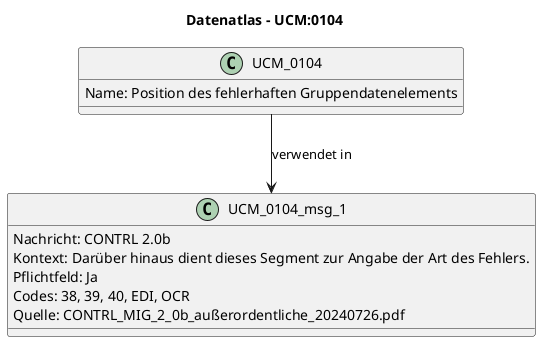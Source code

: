 @startuml
title Datenatlas – UCM:0104
class UCM_0104 {
  Name: Position des fehlerhaften Gruppendatenelements
}
class UCM_0104_msg_1 {
  Nachricht: CONTRL 2.0b
  Kontext: Darüber hinaus dient dieses Segment zur Angabe der Art des Fehlers.
  Pflichtfeld: Ja
  Codes: 38, 39, 40, EDI, OCR
  Quelle: CONTRL_MIG_2_0b_außerordentliche_20240726.pdf
}
UCM_0104 --> UCM_0104_msg_1 : verwendet in
@enduml